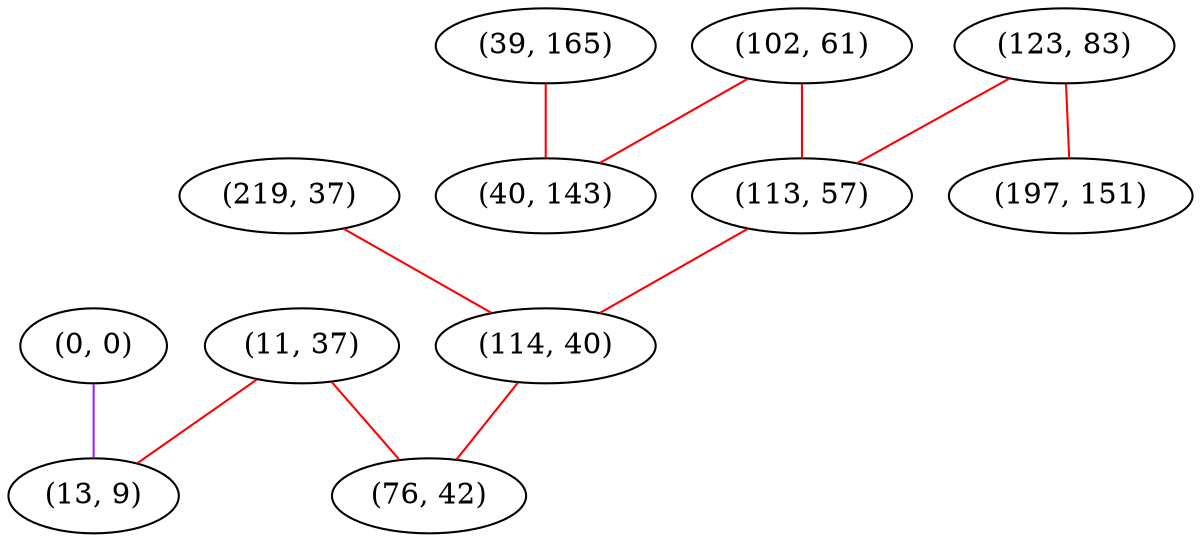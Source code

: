 graph "" {
"(0, 0)";
"(102, 61)";
"(11, 37)";
"(219, 37)";
"(123, 83)";
"(39, 165)";
"(113, 57)";
"(13, 9)";
"(114, 40)";
"(76, 42)";
"(197, 151)";
"(40, 143)";
"(0, 0)" -- "(13, 9)"  [color=purple, key=0, weight=4];
"(102, 61)" -- "(113, 57)"  [color=red, key=0, weight=1];
"(102, 61)" -- "(40, 143)"  [color=red, key=0, weight=1];
"(11, 37)" -- "(13, 9)"  [color=red, key=0, weight=1];
"(11, 37)" -- "(76, 42)"  [color=red, key=0, weight=1];
"(219, 37)" -- "(114, 40)"  [color=red, key=0, weight=1];
"(123, 83)" -- "(197, 151)"  [color=red, key=0, weight=1];
"(123, 83)" -- "(113, 57)"  [color=red, key=0, weight=1];
"(39, 165)" -- "(40, 143)"  [color=red, key=0, weight=1];
"(113, 57)" -- "(114, 40)"  [color=red, key=0, weight=1];
"(114, 40)" -- "(76, 42)"  [color=red, key=0, weight=1];
}
